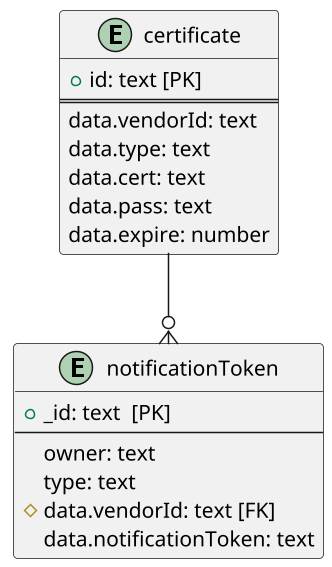 @startuml Iot
scale 1.5
entity "certificate" as cert {
    + id: text [PK]
    ==
    data.vendorId: text
    data.type: text
    data.cert: text
    data.pass: text
    data.expire: number
}

entity "notificationToken" as token {
         +_id: text  [PK]
        ---
       owner: text
       type: text
       #data.vendorId: text [FK]
       data.notificationToken: text
}

cert --o{ token
@enduml
